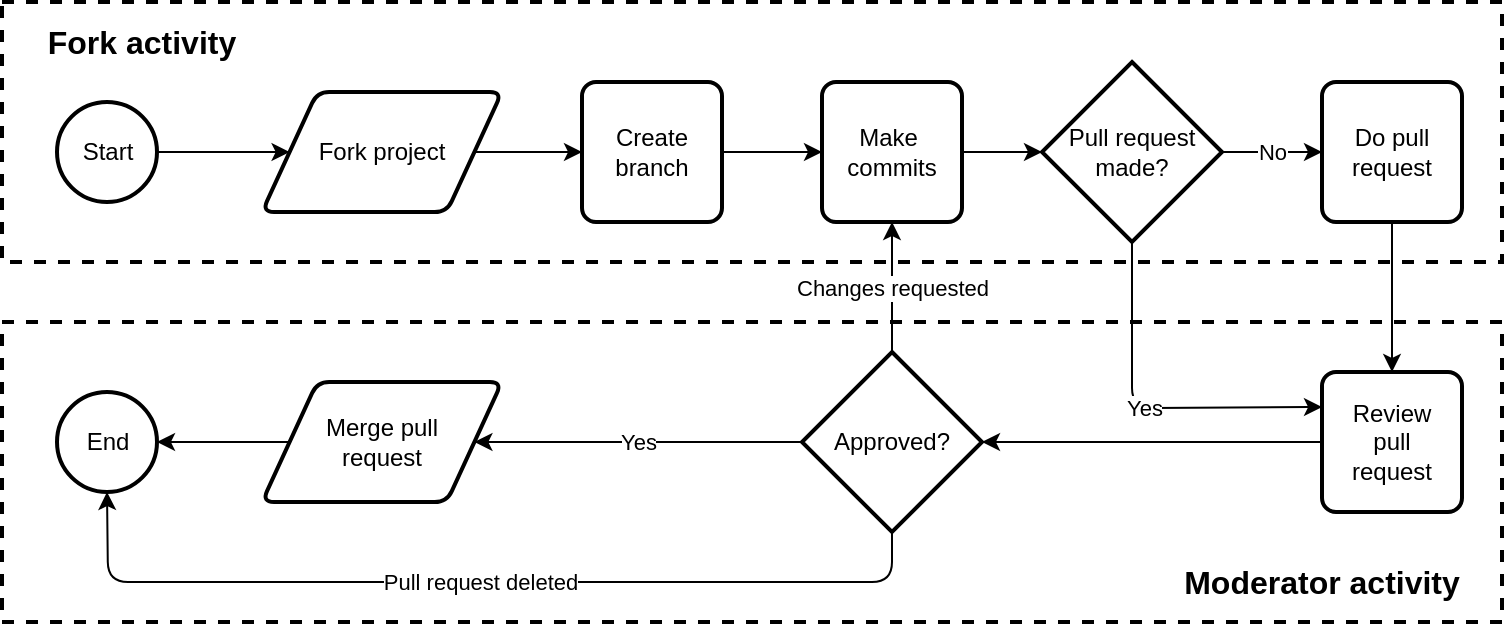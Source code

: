<mxfile version="13.9.9" type="device"><diagram id="kgpKYQtTHZ0yAKxKKP6v" name="Page-1"><mxGraphModel dx="905" dy="805" grid="1" gridSize="10" guides="1" tooltips="1" connect="1" arrows="1" fold="1" page="1" pageScale="1" pageWidth="790" pageHeight="350" math="0" shadow="0"><root><mxCell id="0"/><mxCell id="1" parent="0"/><mxCell id="ay28Af7BAVp-5fYRi68v-88" value="" style="whiteSpace=wrap;html=1;strokeWidth=2;fillColor=none;dashed=1;rounded=0;" parent="1" vertex="1"><mxGeometry x="20" y="20" width="750" height="130" as="geometry"/></mxCell><mxCell id="ay28Af7BAVp-5fYRi68v-3" value="Start" style="strokeWidth=2;html=1;shape=mxgraph.flowchart.start_2;whiteSpace=wrap;rounded=1;" parent="1" vertex="1"><mxGeometry x="47.5" y="70" width="50" height="50" as="geometry"/></mxCell><mxCell id="ay28Af7BAVp-5fYRi68v-4" value="Fork project" style="shape=parallelogram;html=1;strokeWidth=2;perimeter=parallelogramPerimeter;whiteSpace=wrap;arcSize=12;size=0.23;rounded=1;" parent="1" vertex="1"><mxGeometry x="150" y="65" width="120" height="60" as="geometry"/></mxCell><mxCell id="ay28Af7BAVp-5fYRi68v-5" value="Create&lt;br&gt;branch" style="whiteSpace=wrap;html=1;absoluteArcSize=1;arcSize=14;strokeWidth=2;rounded=1;" parent="1" vertex="1"><mxGeometry x="310" y="60" width="70" height="70" as="geometry"/></mxCell><mxCell id="ay28Af7BAVp-5fYRi68v-21" value="" style="endArrow=classic;html=1;entryX=0;entryY=0.5;entryDx=0;entryDy=0;exitX=1;exitY=0.5;exitDx=0;exitDy=0;" parent="1" source="ay28Af7BAVp-5fYRi68v-4" target="ay28Af7BAVp-5fYRi68v-5" edge="1"><mxGeometry width="50" height="50" relative="1" as="geometry"><mxPoint x="252.5" y="445" as="sourcePoint"/><mxPoint x="302.5" y="395" as="targetPoint"/></mxGeometry></mxCell><mxCell id="ay28Af7BAVp-5fYRi68v-92" value="Fork activity" style="text;html=1;strokeColor=none;fillColor=none;align=center;verticalAlign=middle;whiteSpace=wrap;dashed=1;fontStyle=1;fontSize=16;rounded=1;" parent="1" vertex="1"><mxGeometry x="40" y="20" width="100" height="40" as="geometry"/></mxCell><mxCell id="9A0uFJiFDvzc9dM6QfZe-12" value="" style="endArrow=classic;html=1;exitX=1;exitY=0.5;exitDx=0;exitDy=0;entryX=0;entryY=0.5;entryDx=0;entryDy=0;" parent="1" source="ay28Af7BAVp-5fYRi68v-5" target="RhVuVYtWZssCBcE9u34N-2" edge="1"><mxGeometry width="50" height="50" relative="1" as="geometry"><mxPoint x="390" y="305" as="sourcePoint"/><mxPoint x="440" y="-110" as="targetPoint"/></mxGeometry></mxCell><mxCell id="RhVuVYtWZssCBcE9u34N-1" value="" style="endArrow=classic;html=1;entryX=0;entryY=0.5;entryDx=0;entryDy=0;exitX=1;exitY=0.5;exitDx=0;exitDy=0;exitPerimeter=0;" edge="1" parent="1" source="ay28Af7BAVp-5fYRi68v-3" target="ay28Af7BAVp-5fYRi68v-4"><mxGeometry width="50" height="50" relative="1" as="geometry"><mxPoint x="270" y="240" as="sourcePoint"/><mxPoint x="320" y="190" as="targetPoint"/></mxGeometry></mxCell><mxCell id="RhVuVYtWZssCBcE9u34N-2" value="Make&amp;nbsp;&lt;br&gt;commits" style="whiteSpace=wrap;html=1;absoluteArcSize=1;arcSize=14;strokeWidth=2;rounded=1;" vertex="1" parent="1"><mxGeometry x="430" y="60" width="70" height="70" as="geometry"/></mxCell><mxCell id="RhVuVYtWZssCBcE9u34N-3" value="" style="whiteSpace=wrap;html=1;strokeWidth=2;fillColor=none;dashed=1;rounded=0;" vertex="1" parent="1"><mxGeometry x="20" y="180" width="750" height="150" as="geometry"/></mxCell><mxCell id="RhVuVYtWZssCBcE9u34N-4" value="End" style="strokeWidth=2;html=1;shape=mxgraph.flowchart.start_2;whiteSpace=wrap;rounded=1;" vertex="1" parent="1"><mxGeometry x="47.5" y="215" width="50" height="50" as="geometry"/></mxCell><mxCell id="RhVuVYtWZssCBcE9u34N-6" value="Review&lt;br&gt;pull&lt;br&gt;request" style="whiteSpace=wrap;html=1;absoluteArcSize=1;arcSize=14;strokeWidth=2;rounded=1;" vertex="1" parent="1"><mxGeometry x="680" y="205" width="70" height="70" as="geometry"/></mxCell><mxCell id="RhVuVYtWZssCBcE9u34N-8" value="Moderator activity" style="text;html=1;strokeColor=none;fillColor=none;align=center;verticalAlign=middle;whiteSpace=wrap;dashed=1;fontStyle=1;fontSize=16;rounded=1;" vertex="1" parent="1"><mxGeometry x="600" y="290" width="160" height="40" as="geometry"/></mxCell><mxCell id="RhVuVYtWZssCBcE9u34N-11" value="Do pull&lt;br&gt;request" style="whiteSpace=wrap;html=1;absoluteArcSize=1;arcSize=14;strokeWidth=2;rounded=1;" vertex="1" parent="1"><mxGeometry x="680" y="60" width="70" height="70" as="geometry"/></mxCell><mxCell id="RhVuVYtWZssCBcE9u34N-13" value="" style="endArrow=classic;html=1;entryX=0.5;entryY=0;entryDx=0;entryDy=0;exitX=0.5;exitY=1;exitDx=0;exitDy=0;" edge="1" parent="1" source="RhVuVYtWZssCBcE9u34N-11" target="RhVuVYtWZssCBcE9u34N-6"><mxGeometry width="50" height="50" relative="1" as="geometry"><mxPoint x="220" y="270" as="sourcePoint"/><mxPoint x="270" y="220" as="targetPoint"/></mxGeometry></mxCell><mxCell id="RhVuVYtWZssCBcE9u34N-14" value="Approved?" style="strokeWidth=2;html=1;shape=mxgraph.flowchart.decision;whiteSpace=wrap;" vertex="1" parent="1"><mxGeometry x="420" y="195" width="90" height="90" as="geometry"/></mxCell><mxCell id="RhVuVYtWZssCBcE9u34N-15" value="" style="endArrow=classic;html=1;entryX=1;entryY=0.5;entryDx=0;entryDy=0;entryPerimeter=0;exitX=0;exitY=0.5;exitDx=0;exitDy=0;" edge="1" parent="1" source="RhVuVYtWZssCBcE9u34N-6" target="RhVuVYtWZssCBcE9u34N-14"><mxGeometry width="50" height="50" relative="1" as="geometry"><mxPoint x="270" y="250" as="sourcePoint"/><mxPoint x="320" y="200" as="targetPoint"/></mxGeometry></mxCell><mxCell id="RhVuVYtWZssCBcE9u34N-17" value="Pull request&lt;br&gt;made?" style="strokeWidth=2;html=1;shape=mxgraph.flowchart.decision;whiteSpace=wrap;" vertex="1" parent="1"><mxGeometry x="540" y="50" width="90" height="90" as="geometry"/></mxCell><mxCell id="RhVuVYtWZssCBcE9u34N-18" value="" style="endArrow=classic;html=1;entryX=0;entryY=0.5;entryDx=0;entryDy=0;entryPerimeter=0;exitX=1;exitY=0.5;exitDx=0;exitDy=0;" edge="1" parent="1" source="RhVuVYtWZssCBcE9u34N-2" target="RhVuVYtWZssCBcE9u34N-17"><mxGeometry width="50" height="50" relative="1" as="geometry"><mxPoint x="440" y="220" as="sourcePoint"/><mxPoint x="490" y="170" as="targetPoint"/></mxGeometry></mxCell><mxCell id="RhVuVYtWZssCBcE9u34N-19" value="No" style="endArrow=classic;html=1;entryX=0;entryY=0.5;entryDx=0;entryDy=0;exitX=1;exitY=0.5;exitDx=0;exitDy=0;exitPerimeter=0;" edge="1" parent="1" source="RhVuVYtWZssCBcE9u34N-17" target="RhVuVYtWZssCBcE9u34N-11"><mxGeometry width="50" height="50" relative="1" as="geometry"><mxPoint x="650" y="95" as="sourcePoint"/><mxPoint x="510" y="170" as="targetPoint"/></mxGeometry></mxCell><mxCell id="RhVuVYtWZssCBcE9u34N-20" value="Yes" style="endArrow=classic;html=1;entryX=0;entryY=0.25;entryDx=0;entryDy=0;exitX=0.5;exitY=1;exitDx=0;exitDy=0;exitPerimeter=0;" edge="1" parent="1" source="RhVuVYtWZssCBcE9u34N-17" target="RhVuVYtWZssCBcE9u34N-6"><mxGeometry width="50" height="50" relative="1" as="geometry"><mxPoint x="480" y="190" as="sourcePoint"/><mxPoint x="530" y="140" as="targetPoint"/><Array as="points"><mxPoint x="585" y="223"/></Array></mxGeometry></mxCell><mxCell id="RhVuVYtWZssCBcE9u34N-21" value="Changes requested" style="endArrow=classic;html=1;entryX=0.5;entryY=1;entryDx=0;entryDy=0;exitX=0.5;exitY=0;exitDx=0;exitDy=0;exitPerimeter=0;" edge="1" parent="1" source="RhVuVYtWZssCBcE9u34N-14" target="RhVuVYtWZssCBcE9u34N-2"><mxGeometry width="50" height="50" relative="1" as="geometry"><mxPoint x="420" y="200" as="sourcePoint"/><mxPoint x="470" y="150" as="targetPoint"/></mxGeometry></mxCell><mxCell id="RhVuVYtWZssCBcE9u34N-22" value="" style="endArrow=classic;html=1;entryX=1;entryY=0.5;entryDx=0;entryDy=0;entryPerimeter=0;exitX=0;exitY=0.5;exitDx=0;exitDy=0;" edge="1" parent="1" source="RhVuVYtWZssCBcE9u34N-23" target="RhVuVYtWZssCBcE9u34N-4"><mxGeometry width="50" height="50" relative="1" as="geometry"><mxPoint x="360" y="275" as="sourcePoint"/><mxPoint x="410" y="225" as="targetPoint"/></mxGeometry></mxCell><mxCell id="RhVuVYtWZssCBcE9u34N-23" value="Merge pull&lt;br&gt;request" style="shape=parallelogram;html=1;strokeWidth=2;perimeter=parallelogramPerimeter;whiteSpace=wrap;arcSize=12;size=0.23;rounded=1;" vertex="1" parent="1"><mxGeometry x="150" y="210" width="120" height="60" as="geometry"/></mxCell><mxCell id="RhVuVYtWZssCBcE9u34N-24" value="Yes" style="endArrow=classic;html=1;entryX=1;entryY=0.5;entryDx=0;entryDy=0;exitX=0;exitY=0.5;exitDx=0;exitDy=0;exitPerimeter=0;" edge="1" parent="1" source="RhVuVYtWZssCBcE9u34N-14" target="RhVuVYtWZssCBcE9u34N-23"><mxGeometry width="50" height="50" relative="1" as="geometry"><mxPoint x="360" y="270" as="sourcePoint"/><mxPoint x="410" y="220" as="targetPoint"/></mxGeometry></mxCell><mxCell id="RhVuVYtWZssCBcE9u34N-25" value="Pull request deleted" style="endArrow=classic;html=1;entryX=0.5;entryY=1;entryDx=0;entryDy=0;entryPerimeter=0;exitX=0.5;exitY=1;exitDx=0;exitDy=0;exitPerimeter=0;" edge="1" parent="1" source="RhVuVYtWZssCBcE9u34N-14" target="RhVuVYtWZssCBcE9u34N-4"><mxGeometry width="50" height="50" relative="1" as="geometry"><mxPoint x="390" y="300" as="sourcePoint"/><mxPoint x="440" y="250" as="targetPoint"/><Array as="points"><mxPoint x="465" y="310"/><mxPoint x="73" y="310"/></Array></mxGeometry></mxCell></root></mxGraphModel></diagram></mxfile>